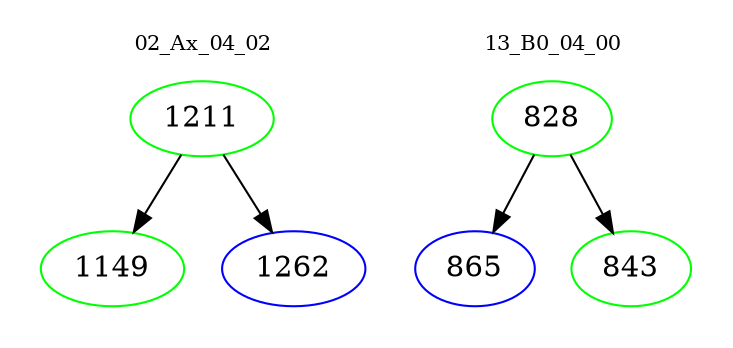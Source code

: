 digraph{
subgraph cluster_0 {
color = white
label = "02_Ax_04_02";
fontsize=10;
T0_1211 [label="1211", color="green"]
T0_1211 -> T0_1149 [color="black"]
T0_1149 [label="1149", color="green"]
T0_1211 -> T0_1262 [color="black"]
T0_1262 [label="1262", color="blue"]
}
subgraph cluster_1 {
color = white
label = "13_B0_04_00";
fontsize=10;
T1_828 [label="828", color="green"]
T1_828 -> T1_865 [color="black"]
T1_865 [label="865", color="blue"]
T1_828 -> T1_843 [color="black"]
T1_843 [label="843", color="green"]
}
}
